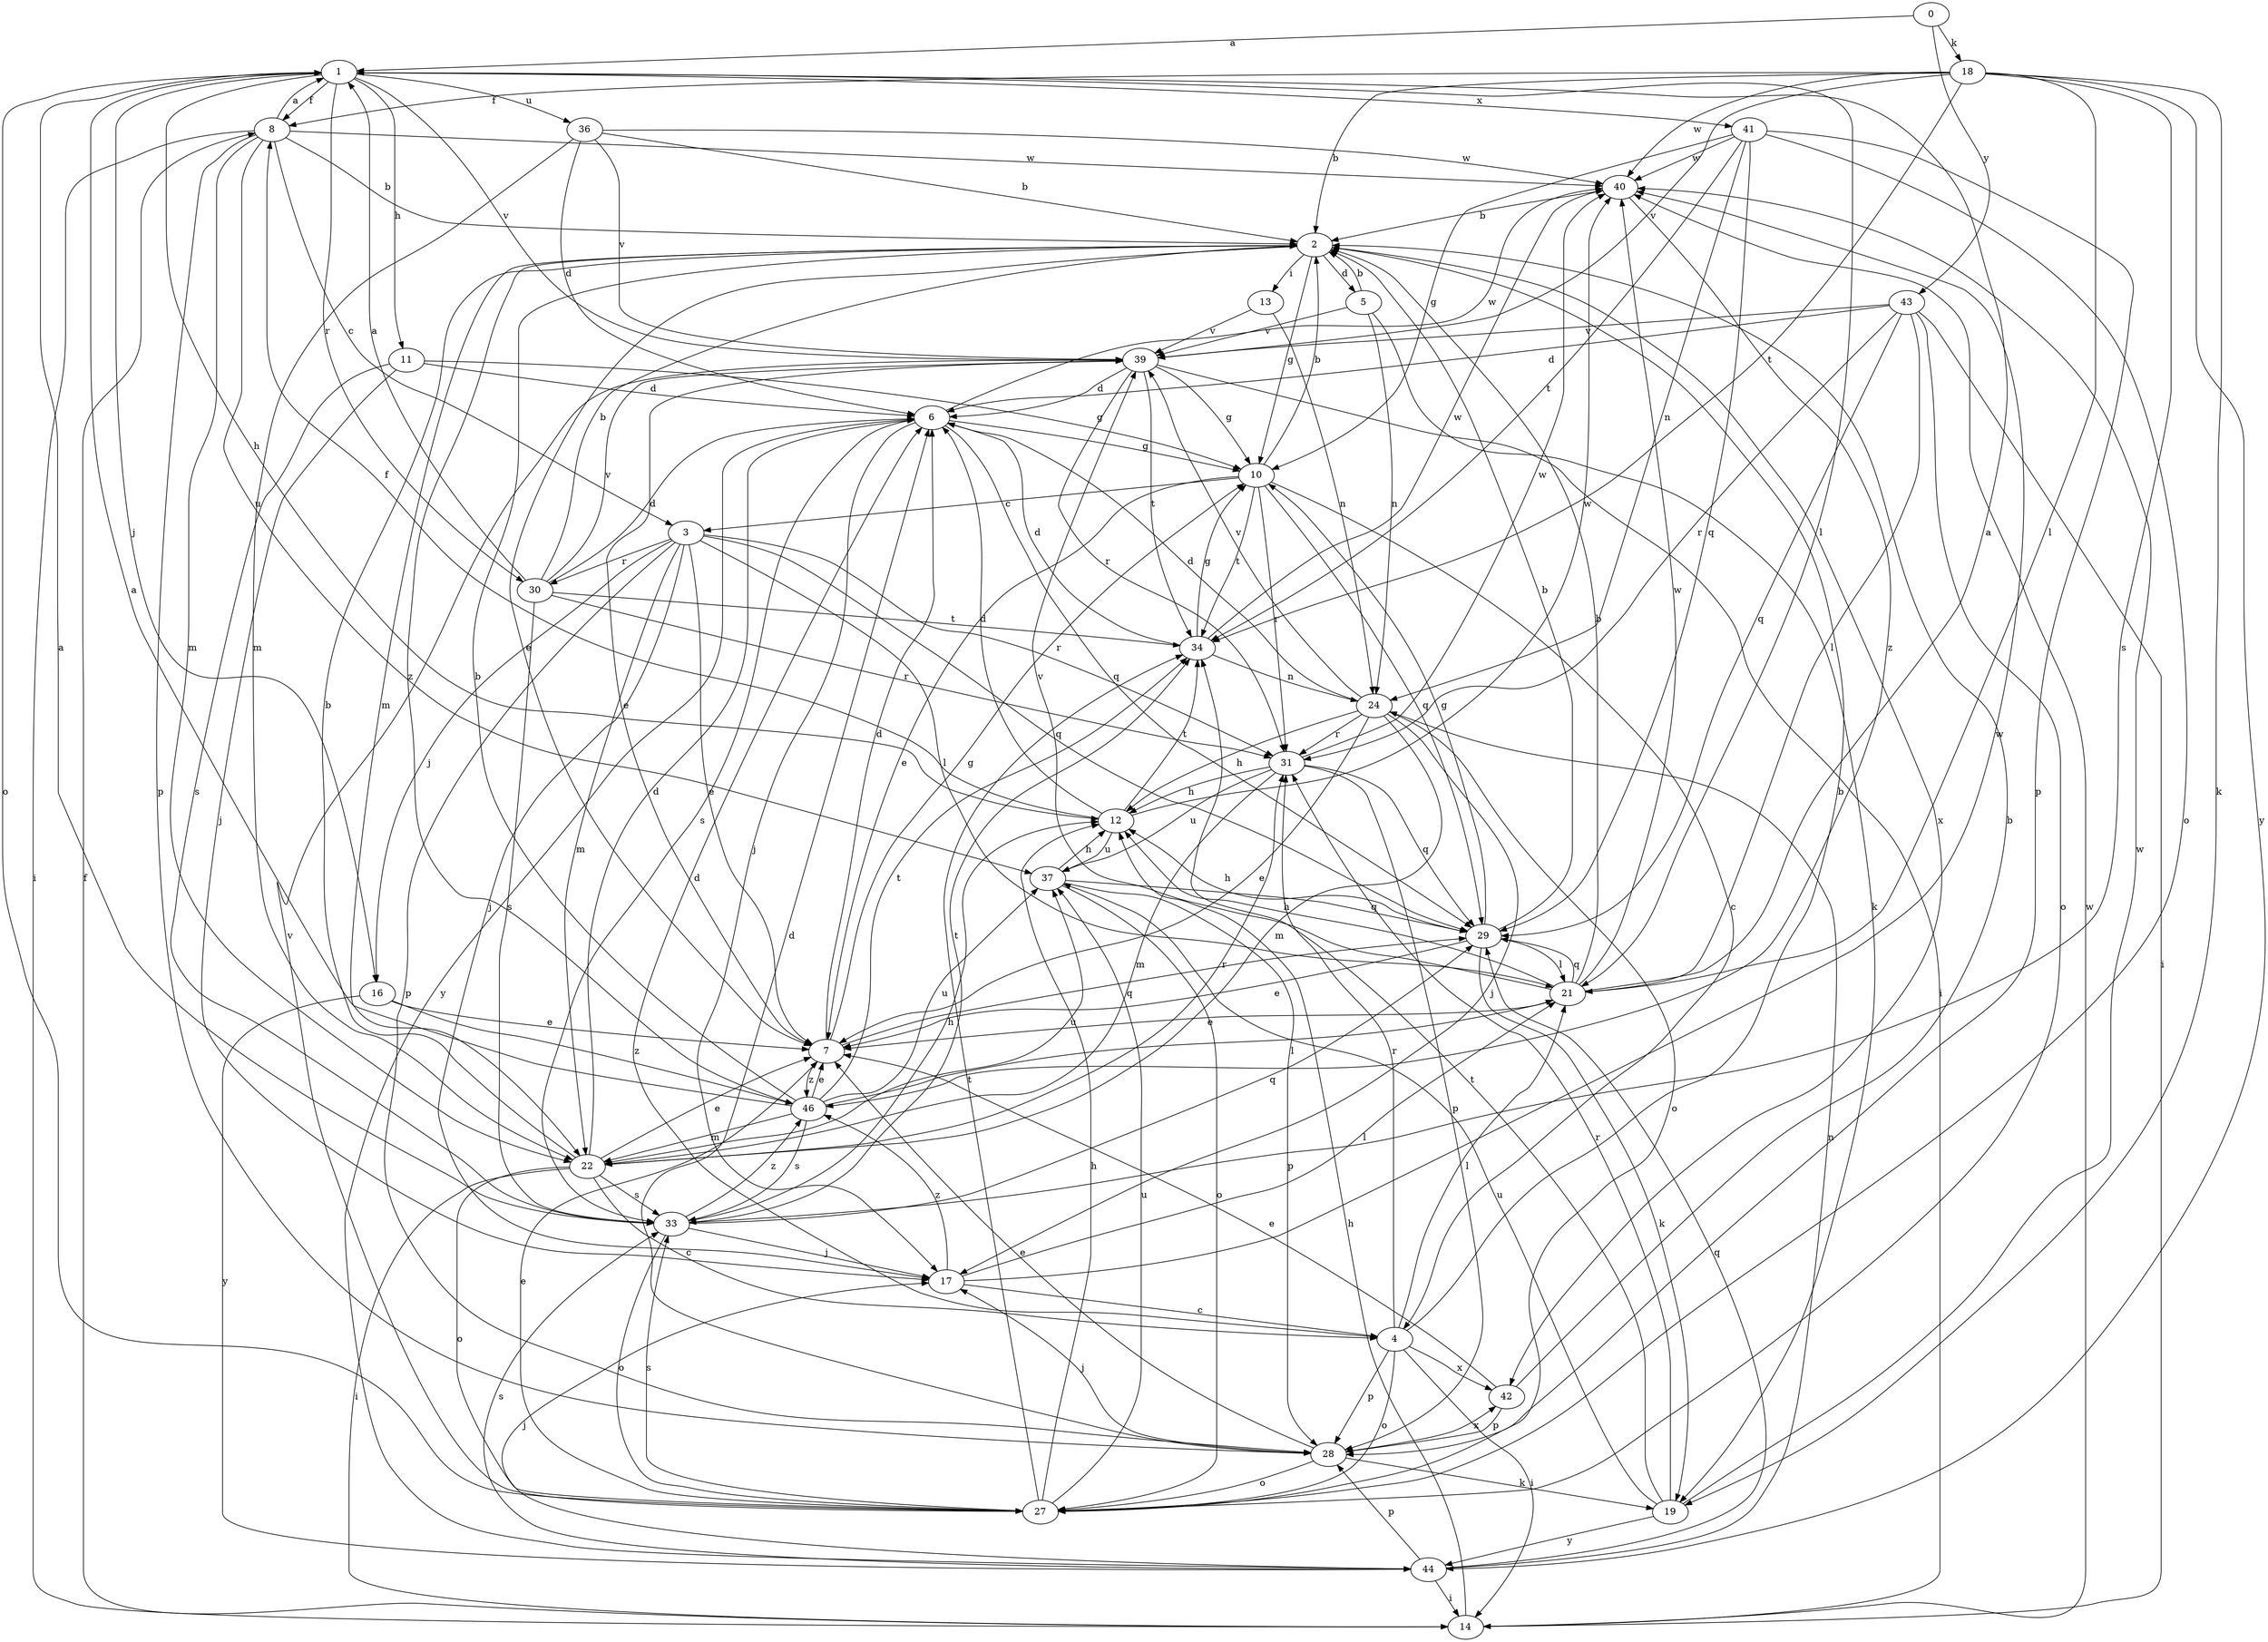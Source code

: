 strict digraph  {
0;
1;
2;
3;
4;
5;
6;
7;
8;
10;
11;
12;
13;
14;
16;
17;
18;
19;
21;
22;
24;
27;
28;
29;
30;
31;
33;
34;
36;
37;
39;
40;
41;
42;
43;
44;
46;
0 -> 1  [label=a];
0 -> 18  [label=k];
0 -> 43  [label=y];
1 -> 8  [label=f];
1 -> 11  [label=h];
1 -> 12  [label=h];
1 -> 16  [label=j];
1 -> 21  [label=l];
1 -> 27  [label=o];
1 -> 30  [label=r];
1 -> 36  [label=u];
1 -> 39  [label=v];
1 -> 41  [label=x];
2 -> 5  [label=d];
2 -> 7  [label=e];
2 -> 10  [label=g];
2 -> 13  [label=i];
2 -> 22  [label=m];
2 -> 42  [label=x];
2 -> 46  [label=z];
3 -> 7  [label=e];
3 -> 16  [label=j];
3 -> 17  [label=j];
3 -> 21  [label=l];
3 -> 22  [label=m];
3 -> 28  [label=p];
3 -> 29  [label=q];
3 -> 30  [label=r];
3 -> 31  [label=r];
4 -> 2  [label=b];
4 -> 6  [label=d];
4 -> 14  [label=i];
4 -> 21  [label=l];
4 -> 27  [label=o];
4 -> 28  [label=p];
4 -> 31  [label=r];
4 -> 42  [label=x];
5 -> 2  [label=b];
5 -> 19  [label=k];
5 -> 24  [label=n];
5 -> 39  [label=v];
6 -> 10  [label=g];
6 -> 17  [label=j];
6 -> 29  [label=q];
6 -> 33  [label=s];
6 -> 40  [label=w];
6 -> 44  [label=y];
7 -> 6  [label=d];
7 -> 10  [label=g];
7 -> 29  [label=q];
7 -> 46  [label=z];
8 -> 1  [label=a];
8 -> 2  [label=b];
8 -> 3  [label=c];
8 -> 14  [label=i];
8 -> 22  [label=m];
8 -> 28  [label=p];
8 -> 37  [label=u];
8 -> 40  [label=w];
10 -> 2  [label=b];
10 -> 3  [label=c];
10 -> 4  [label=c];
10 -> 7  [label=e];
10 -> 29  [label=q];
10 -> 31  [label=r];
10 -> 34  [label=t];
11 -> 6  [label=d];
11 -> 10  [label=g];
11 -> 17  [label=j];
11 -> 33  [label=s];
12 -> 6  [label=d];
12 -> 8  [label=f];
12 -> 34  [label=t];
12 -> 37  [label=u];
12 -> 40  [label=w];
13 -> 24  [label=n];
13 -> 39  [label=v];
14 -> 8  [label=f];
14 -> 12  [label=h];
14 -> 40  [label=w];
16 -> 7  [label=e];
16 -> 44  [label=y];
16 -> 46  [label=z];
17 -> 4  [label=c];
17 -> 21  [label=l];
17 -> 40  [label=w];
17 -> 46  [label=z];
18 -> 2  [label=b];
18 -> 8  [label=f];
18 -> 19  [label=k];
18 -> 21  [label=l];
18 -> 33  [label=s];
18 -> 34  [label=t];
18 -> 39  [label=v];
18 -> 40  [label=w];
18 -> 44  [label=y];
19 -> 31  [label=r];
19 -> 34  [label=t];
19 -> 37  [label=u];
19 -> 40  [label=w];
19 -> 44  [label=y];
21 -> 1  [label=a];
21 -> 2  [label=b];
21 -> 7  [label=e];
21 -> 12  [label=h];
21 -> 29  [label=q];
21 -> 39  [label=v];
21 -> 40  [label=w];
22 -> 2  [label=b];
22 -> 4  [label=c];
22 -> 6  [label=d];
22 -> 7  [label=e];
22 -> 14  [label=i];
22 -> 27  [label=o];
22 -> 31  [label=r];
22 -> 33  [label=s];
22 -> 37  [label=u];
24 -> 6  [label=d];
24 -> 7  [label=e];
24 -> 12  [label=h];
24 -> 17  [label=j];
24 -> 22  [label=m];
24 -> 27  [label=o];
24 -> 31  [label=r];
24 -> 39  [label=v];
27 -> 7  [label=e];
27 -> 12  [label=h];
27 -> 33  [label=s];
27 -> 34  [label=t];
27 -> 37  [label=u];
27 -> 39  [label=v];
28 -> 6  [label=d];
28 -> 7  [label=e];
28 -> 17  [label=j];
28 -> 19  [label=k];
28 -> 27  [label=o];
28 -> 42  [label=x];
29 -> 2  [label=b];
29 -> 7  [label=e];
29 -> 10  [label=g];
29 -> 12  [label=h];
29 -> 19  [label=k];
29 -> 21  [label=l];
30 -> 1  [label=a];
30 -> 2  [label=b];
30 -> 6  [label=d];
30 -> 31  [label=r];
30 -> 33  [label=s];
30 -> 34  [label=t];
30 -> 39  [label=v];
31 -> 12  [label=h];
31 -> 22  [label=m];
31 -> 28  [label=p];
31 -> 29  [label=q];
31 -> 37  [label=u];
31 -> 40  [label=w];
33 -> 1  [label=a];
33 -> 12  [label=h];
33 -> 17  [label=j];
33 -> 27  [label=o];
33 -> 29  [label=q];
33 -> 34  [label=t];
33 -> 46  [label=z];
34 -> 6  [label=d];
34 -> 10  [label=g];
34 -> 24  [label=n];
34 -> 40  [label=w];
36 -> 2  [label=b];
36 -> 6  [label=d];
36 -> 22  [label=m];
36 -> 39  [label=v];
36 -> 40  [label=w];
37 -> 12  [label=h];
37 -> 27  [label=o];
37 -> 28  [label=p];
37 -> 29  [label=q];
39 -> 6  [label=d];
39 -> 7  [label=e];
39 -> 10  [label=g];
39 -> 14  [label=i];
39 -> 31  [label=r];
39 -> 34  [label=t];
40 -> 2  [label=b];
40 -> 46  [label=z];
41 -> 10  [label=g];
41 -> 24  [label=n];
41 -> 27  [label=o];
41 -> 28  [label=p];
41 -> 29  [label=q];
41 -> 34  [label=t];
41 -> 40  [label=w];
42 -> 2  [label=b];
42 -> 7  [label=e];
42 -> 28  [label=p];
43 -> 6  [label=d];
43 -> 14  [label=i];
43 -> 21  [label=l];
43 -> 27  [label=o];
43 -> 29  [label=q];
43 -> 31  [label=r];
43 -> 39  [label=v];
44 -> 14  [label=i];
44 -> 17  [label=j];
44 -> 24  [label=n];
44 -> 28  [label=p];
44 -> 29  [label=q];
44 -> 33  [label=s];
46 -> 1  [label=a];
46 -> 2  [label=b];
46 -> 7  [label=e];
46 -> 21  [label=l];
46 -> 22  [label=m];
46 -> 33  [label=s];
46 -> 34  [label=t];
46 -> 37  [label=u];
}
